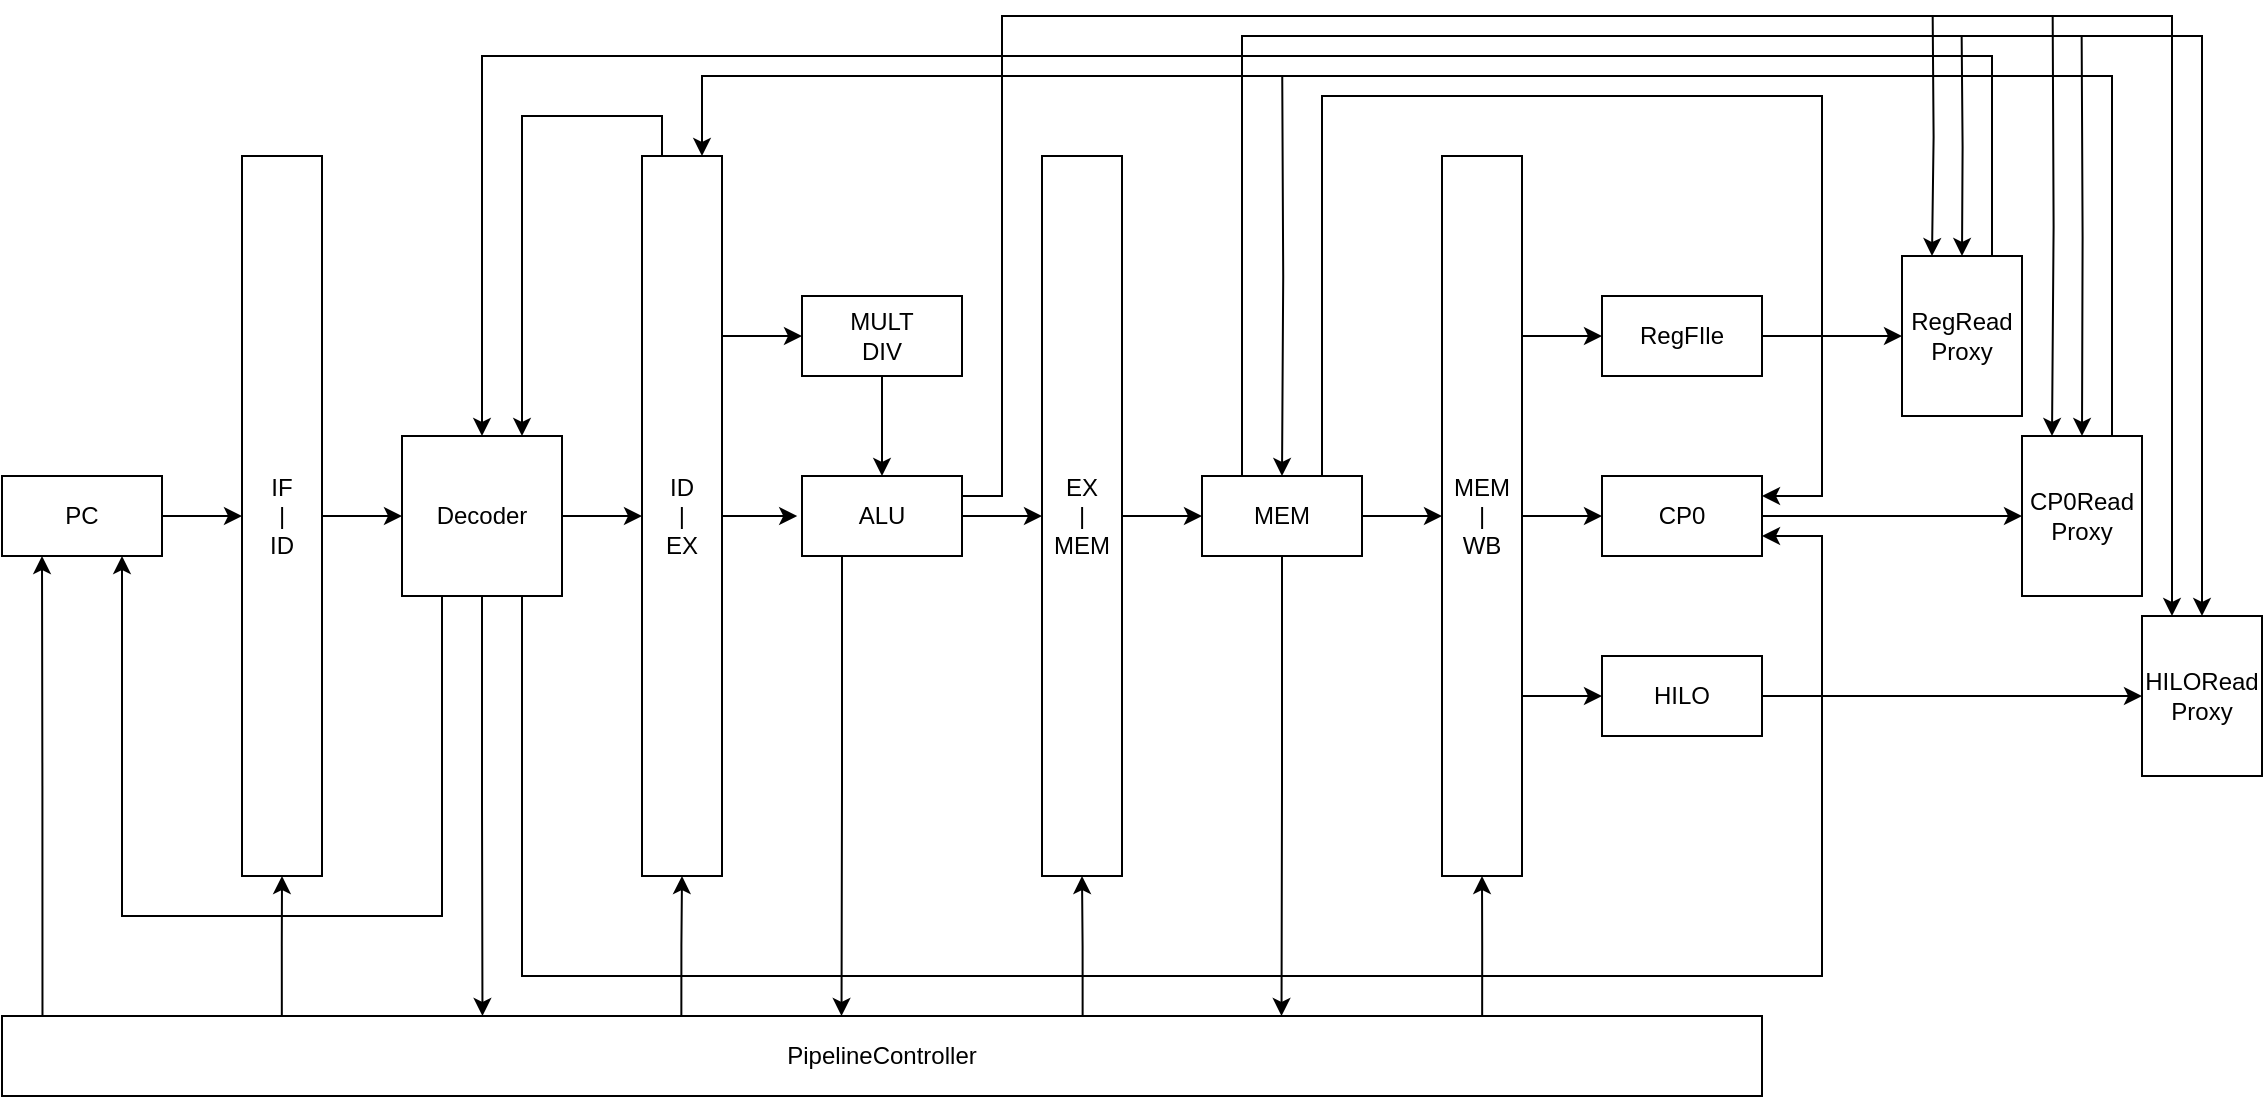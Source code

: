 <mxfile version="14.4.3" type="github">
  <diagram id="Vwi1EXBxK2TPIhp4Lb0i" name="Page-1">
    <mxGraphModel dx="760" dy="615" grid="1" gridSize="10" guides="1" tooltips="1" connect="1" arrows="1" fold="1" page="1" pageScale="1" pageWidth="1654" pageHeight="1169" math="0" shadow="0">
      <root>
        <mxCell id="0" />
        <mxCell id="1" parent="0" />
        <mxCell id="MmGtoHiQ9Y3kxAFWbWzb-1" value="PipelineController" style="rounded=0;whiteSpace=wrap;html=1;direction=south;" vertex="1" parent="1">
          <mxGeometry x="80" y="590" width="880" height="40" as="geometry" />
        </mxCell>
        <mxCell id="MmGtoHiQ9Y3kxAFWbWzb-15" style="edgeStyle=orthogonalEdgeStyle;rounded=0;orthogonalLoop=1;jettySize=auto;html=1;exitX=1;exitY=0.5;exitDx=0;exitDy=0;" edge="1" parent="1" source="MmGtoHiQ9Y3kxAFWbWzb-2" target="MmGtoHiQ9Y3kxAFWbWzb-3">
          <mxGeometry relative="1" as="geometry" />
        </mxCell>
        <mxCell id="MmGtoHiQ9Y3kxAFWbWzb-38" style="edgeStyle=orthogonalEdgeStyle;rounded=0;orthogonalLoop=1;jettySize=auto;html=1;exitX=0;exitY=0.977;exitDx=0;exitDy=0;entryX=0.25;entryY=1;entryDx=0;entryDy=0;exitPerimeter=0;" edge="1" parent="1" source="MmGtoHiQ9Y3kxAFWbWzb-1" target="MmGtoHiQ9Y3kxAFWbWzb-2">
          <mxGeometry relative="1" as="geometry" />
        </mxCell>
        <mxCell id="MmGtoHiQ9Y3kxAFWbWzb-2" value="PC" style="rounded=0;whiteSpace=wrap;html=1;" vertex="1" parent="1">
          <mxGeometry x="80" y="320" width="80" height="40" as="geometry" />
        </mxCell>
        <mxCell id="MmGtoHiQ9Y3kxAFWbWzb-16" style="edgeStyle=orthogonalEdgeStyle;rounded=0;orthogonalLoop=1;jettySize=auto;html=1;exitX=1;exitY=0.5;exitDx=0;exitDy=0;entryX=0;entryY=0.5;entryDx=0;entryDy=0;" edge="1" parent="1" source="MmGtoHiQ9Y3kxAFWbWzb-3" target="MmGtoHiQ9Y3kxAFWbWzb-7">
          <mxGeometry relative="1" as="geometry" />
        </mxCell>
        <mxCell id="MmGtoHiQ9Y3kxAFWbWzb-28" style="edgeStyle=orthogonalEdgeStyle;rounded=0;orthogonalLoop=1;jettySize=auto;html=1;exitX=0;exitY=0.841;exitDx=0;exitDy=0;entryX=0.5;entryY=1;entryDx=0;entryDy=0;exitPerimeter=0;" edge="1" parent="1" source="MmGtoHiQ9Y3kxAFWbWzb-1" target="MmGtoHiQ9Y3kxAFWbWzb-3">
          <mxGeometry relative="1" as="geometry" />
        </mxCell>
        <mxCell id="MmGtoHiQ9Y3kxAFWbWzb-3" value="IF&lt;br&gt;|&lt;br&gt;ID" style="rounded=0;whiteSpace=wrap;html=1;" vertex="1" parent="1">
          <mxGeometry x="200" y="160" width="40" height="360" as="geometry" />
        </mxCell>
        <mxCell id="MmGtoHiQ9Y3kxAFWbWzb-19" style="edgeStyle=orthogonalEdgeStyle;rounded=0;orthogonalLoop=1;jettySize=auto;html=1;exitX=1;exitY=0.25;exitDx=0;exitDy=0;entryX=0;entryY=0.5;entryDx=0;entryDy=0;" edge="1" parent="1" source="MmGtoHiQ9Y3kxAFWbWzb-4" target="MmGtoHiQ9Y3kxAFWbWzb-8">
          <mxGeometry relative="1" as="geometry" />
        </mxCell>
        <mxCell id="MmGtoHiQ9Y3kxAFWbWzb-20" style="edgeStyle=orthogonalEdgeStyle;rounded=0;orthogonalLoop=1;jettySize=auto;html=1;exitX=1;exitY=0.5;exitDx=0;exitDy=0;entryX=-0.03;entryY=0.482;entryDx=0;entryDy=0;entryPerimeter=0;" edge="1" parent="1" source="MmGtoHiQ9Y3kxAFWbWzb-4" target="MmGtoHiQ9Y3kxAFWbWzb-9">
          <mxGeometry relative="1" as="geometry" />
        </mxCell>
        <mxCell id="MmGtoHiQ9Y3kxAFWbWzb-29" style="edgeStyle=orthogonalEdgeStyle;rounded=0;orthogonalLoop=1;jettySize=auto;html=1;exitX=-0.01;exitY=0.614;exitDx=0;exitDy=0;entryX=0.5;entryY=1;entryDx=0;entryDy=0;exitPerimeter=0;" edge="1" parent="1" source="MmGtoHiQ9Y3kxAFWbWzb-1" target="MmGtoHiQ9Y3kxAFWbWzb-4">
          <mxGeometry relative="1" as="geometry" />
        </mxCell>
        <mxCell id="MmGtoHiQ9Y3kxAFWbWzb-39" style="edgeStyle=orthogonalEdgeStyle;rounded=0;orthogonalLoop=1;jettySize=auto;html=1;exitX=0.25;exitY=0;exitDx=0;exitDy=0;entryX=0.75;entryY=0;entryDx=0;entryDy=0;" edge="1" parent="1" source="MmGtoHiQ9Y3kxAFWbWzb-4" target="MmGtoHiQ9Y3kxAFWbWzb-7">
          <mxGeometry relative="1" as="geometry" />
        </mxCell>
        <mxCell id="MmGtoHiQ9Y3kxAFWbWzb-4" value="ID&lt;br&gt;|&lt;br&gt;EX" style="rounded=0;whiteSpace=wrap;html=1;" vertex="1" parent="1">
          <mxGeometry x="400" y="160" width="40" height="360" as="geometry" />
        </mxCell>
        <mxCell id="MmGtoHiQ9Y3kxAFWbWzb-23" style="edgeStyle=orthogonalEdgeStyle;rounded=0;orthogonalLoop=1;jettySize=auto;html=1;exitX=1;exitY=0.5;exitDx=0;exitDy=0;entryX=0;entryY=0.5;entryDx=0;entryDy=0;" edge="1" parent="1" source="MmGtoHiQ9Y3kxAFWbWzb-5" target="MmGtoHiQ9Y3kxAFWbWzb-10">
          <mxGeometry relative="1" as="geometry" />
        </mxCell>
        <mxCell id="MmGtoHiQ9Y3kxAFWbWzb-30" style="edgeStyle=orthogonalEdgeStyle;rounded=0;orthogonalLoop=1;jettySize=auto;html=1;exitX=-0.003;exitY=0.386;exitDx=0;exitDy=0;entryX=0.5;entryY=1;entryDx=0;entryDy=0;exitPerimeter=0;" edge="1" parent="1" source="MmGtoHiQ9Y3kxAFWbWzb-1" target="MmGtoHiQ9Y3kxAFWbWzb-5">
          <mxGeometry relative="1" as="geometry" />
        </mxCell>
        <mxCell id="MmGtoHiQ9Y3kxAFWbWzb-5" value="EX&lt;br&gt;|&lt;br&gt;MEM" style="rounded=0;whiteSpace=wrap;html=1;" vertex="1" parent="1">
          <mxGeometry x="600" y="160" width="40" height="360" as="geometry" />
        </mxCell>
        <mxCell id="MmGtoHiQ9Y3kxAFWbWzb-25" style="edgeStyle=orthogonalEdgeStyle;rounded=0;orthogonalLoop=1;jettySize=auto;html=1;exitX=1;exitY=0.5;exitDx=0;exitDy=0;entryX=0;entryY=0.5;entryDx=0;entryDy=0;" edge="1" parent="1" source="MmGtoHiQ9Y3kxAFWbWzb-6" target="MmGtoHiQ9Y3kxAFWbWzb-12">
          <mxGeometry relative="1" as="geometry" />
        </mxCell>
        <mxCell id="MmGtoHiQ9Y3kxAFWbWzb-26" style="edgeStyle=orthogonalEdgeStyle;rounded=0;orthogonalLoop=1;jettySize=auto;html=1;exitX=1;exitY=0.25;exitDx=0;exitDy=0;entryX=0;entryY=0.5;entryDx=0;entryDy=0;" edge="1" parent="1" source="MmGtoHiQ9Y3kxAFWbWzb-6" target="MmGtoHiQ9Y3kxAFWbWzb-11">
          <mxGeometry relative="1" as="geometry" />
        </mxCell>
        <mxCell id="MmGtoHiQ9Y3kxAFWbWzb-27" style="edgeStyle=orthogonalEdgeStyle;rounded=0;orthogonalLoop=1;jettySize=auto;html=1;exitX=1;exitY=0.75;exitDx=0;exitDy=0;entryX=0;entryY=0.5;entryDx=0;entryDy=0;" edge="1" parent="1" source="MmGtoHiQ9Y3kxAFWbWzb-6" target="MmGtoHiQ9Y3kxAFWbWzb-13">
          <mxGeometry relative="1" as="geometry" />
        </mxCell>
        <mxCell id="MmGtoHiQ9Y3kxAFWbWzb-40" style="edgeStyle=orthogonalEdgeStyle;rounded=0;orthogonalLoop=1;jettySize=auto;html=1;exitX=0;exitY=0.159;exitDx=0;exitDy=0;entryX=0.5;entryY=1;entryDx=0;entryDy=0;exitPerimeter=0;" edge="1" parent="1" source="MmGtoHiQ9Y3kxAFWbWzb-1" target="MmGtoHiQ9Y3kxAFWbWzb-6">
          <mxGeometry relative="1" as="geometry" />
        </mxCell>
        <mxCell id="MmGtoHiQ9Y3kxAFWbWzb-6" value="MEM&lt;br&gt;|&lt;br&gt;WB" style="rounded=0;whiteSpace=wrap;html=1;" vertex="1" parent="1">
          <mxGeometry x="800" y="160" width="40" height="360" as="geometry" />
        </mxCell>
        <mxCell id="MmGtoHiQ9Y3kxAFWbWzb-17" style="edgeStyle=orthogonalEdgeStyle;rounded=0;orthogonalLoop=1;jettySize=auto;html=1;exitX=1;exitY=0.5;exitDx=0;exitDy=0;entryX=0;entryY=0.5;entryDx=0;entryDy=0;" edge="1" parent="1" source="MmGtoHiQ9Y3kxAFWbWzb-7" target="MmGtoHiQ9Y3kxAFWbWzb-4">
          <mxGeometry relative="1" as="geometry" />
        </mxCell>
        <mxCell id="MmGtoHiQ9Y3kxAFWbWzb-36" style="edgeStyle=orthogonalEdgeStyle;rounded=0;orthogonalLoop=1;jettySize=auto;html=1;exitX=0.5;exitY=1;exitDx=0;exitDy=0;entryX=0;entryY=0.727;entryDx=0;entryDy=0;entryPerimeter=0;" edge="1" parent="1" source="MmGtoHiQ9Y3kxAFWbWzb-7" target="MmGtoHiQ9Y3kxAFWbWzb-1">
          <mxGeometry relative="1" as="geometry" />
        </mxCell>
        <mxCell id="MmGtoHiQ9Y3kxAFWbWzb-37" style="edgeStyle=orthogonalEdgeStyle;rounded=0;orthogonalLoop=1;jettySize=auto;html=1;exitX=0.25;exitY=1;exitDx=0;exitDy=0;entryX=0.75;entryY=1;entryDx=0;entryDy=0;" edge="1" parent="1" source="MmGtoHiQ9Y3kxAFWbWzb-7" target="MmGtoHiQ9Y3kxAFWbWzb-2">
          <mxGeometry relative="1" as="geometry">
            <Array as="points">
              <mxPoint x="300" y="540" />
              <mxPoint x="140" y="540" />
            </Array>
          </mxGeometry>
        </mxCell>
        <mxCell id="MmGtoHiQ9Y3kxAFWbWzb-41" style="edgeStyle=orthogonalEdgeStyle;rounded=0;orthogonalLoop=1;jettySize=auto;html=1;exitX=0.75;exitY=1;exitDx=0;exitDy=0;entryX=1;entryY=0.75;entryDx=0;entryDy=0;" edge="1" parent="1" source="MmGtoHiQ9Y3kxAFWbWzb-7" target="MmGtoHiQ9Y3kxAFWbWzb-12">
          <mxGeometry relative="1" as="geometry">
            <Array as="points">
              <mxPoint x="340" y="570" />
              <mxPoint x="990" y="570" />
              <mxPoint x="990" y="350" />
            </Array>
          </mxGeometry>
        </mxCell>
        <mxCell id="MmGtoHiQ9Y3kxAFWbWzb-7" value="Decoder" style="rounded=0;whiteSpace=wrap;html=1;" vertex="1" parent="1">
          <mxGeometry x="280" y="300" width="80" height="80" as="geometry" />
        </mxCell>
        <mxCell id="MmGtoHiQ9Y3kxAFWbWzb-21" style="edgeStyle=orthogonalEdgeStyle;rounded=0;orthogonalLoop=1;jettySize=auto;html=1;exitX=0.5;exitY=1;exitDx=0;exitDy=0;entryX=0.5;entryY=0;entryDx=0;entryDy=0;" edge="1" parent="1" source="MmGtoHiQ9Y3kxAFWbWzb-8" target="MmGtoHiQ9Y3kxAFWbWzb-9">
          <mxGeometry relative="1" as="geometry" />
        </mxCell>
        <mxCell id="MmGtoHiQ9Y3kxAFWbWzb-8" value="MULT&lt;br&gt;DIV" style="rounded=0;whiteSpace=wrap;html=1;" vertex="1" parent="1">
          <mxGeometry x="480" y="230" width="80" height="40" as="geometry" />
        </mxCell>
        <mxCell id="MmGtoHiQ9Y3kxAFWbWzb-22" style="edgeStyle=orthogonalEdgeStyle;rounded=0;orthogonalLoop=1;jettySize=auto;html=1;exitX=1;exitY=0.5;exitDx=0;exitDy=0;entryX=0;entryY=0.5;entryDx=0;entryDy=0;" edge="1" parent="1" source="MmGtoHiQ9Y3kxAFWbWzb-9" target="MmGtoHiQ9Y3kxAFWbWzb-5">
          <mxGeometry relative="1" as="geometry" />
        </mxCell>
        <mxCell id="MmGtoHiQ9Y3kxAFWbWzb-34" style="edgeStyle=orthogonalEdgeStyle;rounded=0;orthogonalLoop=1;jettySize=auto;html=1;exitX=0.25;exitY=1;exitDx=0;exitDy=0;entryX=0;entryY=0.523;entryDx=0;entryDy=0;entryPerimeter=0;" edge="1" parent="1" source="MmGtoHiQ9Y3kxAFWbWzb-9" target="MmGtoHiQ9Y3kxAFWbWzb-1">
          <mxGeometry relative="1" as="geometry" />
        </mxCell>
        <mxCell id="MmGtoHiQ9Y3kxAFWbWzb-57" style="edgeStyle=orthogonalEdgeStyle;rounded=0;orthogonalLoop=1;jettySize=auto;html=1;exitX=1;exitY=0.25;exitDx=0;exitDy=0;entryX=0.25;entryY=0;entryDx=0;entryDy=0;" edge="1" parent="1" source="MmGtoHiQ9Y3kxAFWbWzb-9" target="MmGtoHiQ9Y3kxAFWbWzb-53">
          <mxGeometry relative="1" as="geometry">
            <mxPoint x="1170" y="370" as="targetPoint" />
            <Array as="points">
              <mxPoint x="580" y="330" />
              <mxPoint x="580" y="90" />
              <mxPoint x="1165" y="90" />
            </Array>
          </mxGeometry>
        </mxCell>
        <mxCell id="MmGtoHiQ9Y3kxAFWbWzb-9" value="ALU" style="rounded=0;whiteSpace=wrap;html=1;" vertex="1" parent="1">
          <mxGeometry x="480" y="320" width="80" height="40" as="geometry" />
        </mxCell>
        <mxCell id="MmGtoHiQ9Y3kxAFWbWzb-24" style="edgeStyle=orthogonalEdgeStyle;rounded=0;orthogonalLoop=1;jettySize=auto;html=1;exitX=1;exitY=0.5;exitDx=0;exitDy=0;entryX=0;entryY=0.5;entryDx=0;entryDy=0;" edge="1" parent="1" source="MmGtoHiQ9Y3kxAFWbWzb-10" target="MmGtoHiQ9Y3kxAFWbWzb-6">
          <mxGeometry relative="1" as="geometry" />
        </mxCell>
        <mxCell id="MmGtoHiQ9Y3kxAFWbWzb-59" style="edgeStyle=orthogonalEdgeStyle;rounded=0;orthogonalLoop=1;jettySize=auto;html=1;exitX=0.25;exitY=0;exitDx=0;exitDy=0;entryX=0.5;entryY=0;entryDx=0;entryDy=0;" edge="1" parent="1" source="MmGtoHiQ9Y3kxAFWbWzb-10" target="MmGtoHiQ9Y3kxAFWbWzb-53">
          <mxGeometry relative="1" as="geometry">
            <Array as="points">
              <mxPoint x="700" y="100" />
              <mxPoint x="1180" y="100" />
            </Array>
          </mxGeometry>
        </mxCell>
        <mxCell id="MmGtoHiQ9Y3kxAFWbWzb-68" style="edgeStyle=orthogonalEdgeStyle;rounded=0;orthogonalLoop=1;jettySize=auto;html=1;exitX=0.5;exitY=0;exitDx=0;exitDy=0;entryX=0.5;entryY=0;entryDx=0;entryDy=0;" edge="1" parent="1" target="MmGtoHiQ9Y3kxAFWbWzb-10">
          <mxGeometry relative="1" as="geometry">
            <mxPoint x="720.118" y="120" as="sourcePoint" />
          </mxGeometry>
        </mxCell>
        <mxCell id="MmGtoHiQ9Y3kxAFWbWzb-71" style="edgeStyle=orthogonalEdgeStyle;rounded=0;orthogonalLoop=1;jettySize=auto;html=1;exitX=0.5;exitY=1;exitDx=0;exitDy=0;entryX=0;entryY=0.273;entryDx=0;entryDy=0;entryPerimeter=0;" edge="1" parent="1" source="MmGtoHiQ9Y3kxAFWbWzb-10" target="MmGtoHiQ9Y3kxAFWbWzb-1">
          <mxGeometry relative="1" as="geometry" />
        </mxCell>
        <mxCell id="MmGtoHiQ9Y3kxAFWbWzb-72" style="edgeStyle=orthogonalEdgeStyle;rounded=0;orthogonalLoop=1;jettySize=auto;html=1;exitX=0.75;exitY=0;exitDx=0;exitDy=0;entryX=1;entryY=0.25;entryDx=0;entryDy=0;" edge="1" parent="1" source="MmGtoHiQ9Y3kxAFWbWzb-10" target="MmGtoHiQ9Y3kxAFWbWzb-12">
          <mxGeometry relative="1" as="geometry">
            <Array as="points">
              <mxPoint x="740" y="130" />
              <mxPoint x="990" y="130" />
              <mxPoint x="990" y="330" />
            </Array>
          </mxGeometry>
        </mxCell>
        <mxCell id="MmGtoHiQ9Y3kxAFWbWzb-10" value="MEM" style="rounded=0;whiteSpace=wrap;html=1;" vertex="1" parent="1">
          <mxGeometry x="680" y="320" width="80" height="40" as="geometry" />
        </mxCell>
        <mxCell id="MmGtoHiQ9Y3kxAFWbWzb-55" style="edgeStyle=orthogonalEdgeStyle;rounded=0;orthogonalLoop=1;jettySize=auto;html=1;exitX=1;exitY=0.5;exitDx=0;exitDy=0;entryX=0;entryY=0.5;entryDx=0;entryDy=0;" edge="1" parent="1" source="MmGtoHiQ9Y3kxAFWbWzb-11" target="MmGtoHiQ9Y3kxAFWbWzb-48">
          <mxGeometry relative="1" as="geometry" />
        </mxCell>
        <mxCell id="MmGtoHiQ9Y3kxAFWbWzb-11" value="RegFIle" style="rounded=0;whiteSpace=wrap;html=1;" vertex="1" parent="1">
          <mxGeometry x="880" y="230" width="80" height="40" as="geometry" />
        </mxCell>
        <mxCell id="MmGtoHiQ9Y3kxAFWbWzb-54" style="edgeStyle=orthogonalEdgeStyle;rounded=0;orthogonalLoop=1;jettySize=auto;html=1;exitX=1;exitY=0.5;exitDx=0;exitDy=0;entryX=0;entryY=0.5;entryDx=0;entryDy=0;" edge="1" parent="1" source="MmGtoHiQ9Y3kxAFWbWzb-12" target="MmGtoHiQ9Y3kxAFWbWzb-52">
          <mxGeometry relative="1" as="geometry" />
        </mxCell>
        <mxCell id="MmGtoHiQ9Y3kxAFWbWzb-12" value="CP0" style="rounded=0;whiteSpace=wrap;html=1;" vertex="1" parent="1">
          <mxGeometry x="880" y="320" width="80" height="40" as="geometry" />
        </mxCell>
        <mxCell id="MmGtoHiQ9Y3kxAFWbWzb-56" style="edgeStyle=orthogonalEdgeStyle;rounded=0;orthogonalLoop=1;jettySize=auto;html=1;exitX=1;exitY=0.5;exitDx=0;exitDy=0;entryX=0;entryY=0.5;entryDx=0;entryDy=0;" edge="1" parent="1" source="MmGtoHiQ9Y3kxAFWbWzb-13" target="MmGtoHiQ9Y3kxAFWbWzb-53">
          <mxGeometry relative="1" as="geometry" />
        </mxCell>
        <mxCell id="MmGtoHiQ9Y3kxAFWbWzb-13" value="HILO" style="rounded=0;whiteSpace=wrap;html=1;" vertex="1" parent="1">
          <mxGeometry x="880" y="410" width="80" height="40" as="geometry" />
        </mxCell>
        <mxCell id="MmGtoHiQ9Y3kxAFWbWzb-61" style="edgeStyle=orthogonalEdgeStyle;rounded=0;orthogonalLoop=1;jettySize=auto;html=1;exitX=0.25;exitY=0;exitDx=0;exitDy=0;entryX=0.25;entryY=0;entryDx=0;entryDy=0;" edge="1" parent="1" target="MmGtoHiQ9Y3kxAFWbWzb-48">
          <mxGeometry relative="1" as="geometry">
            <mxPoint x="1045.345" y="90" as="sourcePoint" />
          </mxGeometry>
        </mxCell>
        <mxCell id="MmGtoHiQ9Y3kxAFWbWzb-62" style="edgeStyle=orthogonalEdgeStyle;rounded=0;orthogonalLoop=1;jettySize=auto;html=1;exitX=0.5;exitY=0;exitDx=0;exitDy=0;entryX=0.5;entryY=0;entryDx=0;entryDy=0;" edge="1" parent="1" target="MmGtoHiQ9Y3kxAFWbWzb-48">
          <mxGeometry relative="1" as="geometry">
            <mxPoint x="1059.828" y="100" as="sourcePoint" />
          </mxGeometry>
        </mxCell>
        <mxCell id="MmGtoHiQ9Y3kxAFWbWzb-66" style="edgeStyle=orthogonalEdgeStyle;rounded=0;orthogonalLoop=1;jettySize=auto;html=1;exitX=0.75;exitY=0;exitDx=0;exitDy=0;entryX=0.5;entryY=0;entryDx=0;entryDy=0;" edge="1" parent="1" source="MmGtoHiQ9Y3kxAFWbWzb-48" target="MmGtoHiQ9Y3kxAFWbWzb-7">
          <mxGeometry relative="1" as="geometry">
            <Array as="points">
              <mxPoint x="1075" y="110" />
              <mxPoint x="320" y="110" />
            </Array>
          </mxGeometry>
        </mxCell>
        <mxCell id="MmGtoHiQ9Y3kxAFWbWzb-48" value="RegRead&lt;br&gt;Proxy" style="rounded=0;whiteSpace=wrap;html=1;" vertex="1" parent="1">
          <mxGeometry x="1030" y="210" width="60" height="80" as="geometry" />
        </mxCell>
        <mxCell id="MmGtoHiQ9Y3kxAFWbWzb-64" style="edgeStyle=orthogonalEdgeStyle;rounded=0;orthogonalLoop=1;jettySize=auto;html=1;exitX=0.25;exitY=0;exitDx=0;exitDy=0;entryX=0.25;entryY=0;entryDx=0;entryDy=0;" edge="1" parent="1" target="MmGtoHiQ9Y3kxAFWbWzb-52">
          <mxGeometry relative="1" as="geometry">
            <mxPoint x="1105.345" y="90" as="sourcePoint" />
          </mxGeometry>
        </mxCell>
        <mxCell id="MmGtoHiQ9Y3kxAFWbWzb-65" style="edgeStyle=orthogonalEdgeStyle;rounded=0;orthogonalLoop=1;jettySize=auto;html=1;exitX=0.5;exitY=0;exitDx=0;exitDy=0;entryX=0.5;entryY=0;entryDx=0;entryDy=0;" edge="1" parent="1" target="MmGtoHiQ9Y3kxAFWbWzb-52">
          <mxGeometry relative="1" as="geometry">
            <mxPoint x="1119.828" y="100" as="sourcePoint" />
          </mxGeometry>
        </mxCell>
        <mxCell id="MmGtoHiQ9Y3kxAFWbWzb-67" style="edgeStyle=orthogonalEdgeStyle;rounded=0;orthogonalLoop=1;jettySize=auto;html=1;exitX=0.75;exitY=0;exitDx=0;exitDy=0;entryX=0.75;entryY=0;entryDx=0;entryDy=0;" edge="1" parent="1" source="MmGtoHiQ9Y3kxAFWbWzb-52" target="MmGtoHiQ9Y3kxAFWbWzb-4">
          <mxGeometry relative="1" as="geometry">
            <Array as="points">
              <mxPoint x="1135" y="120" />
              <mxPoint x="430" y="120" />
            </Array>
          </mxGeometry>
        </mxCell>
        <mxCell id="MmGtoHiQ9Y3kxAFWbWzb-52" value="CP0Read&lt;br&gt;Proxy" style="rounded=0;whiteSpace=wrap;html=1;" vertex="1" parent="1">
          <mxGeometry x="1090" y="300" width="60" height="80" as="geometry" />
        </mxCell>
        <mxCell id="MmGtoHiQ9Y3kxAFWbWzb-53" value="HILORead&lt;br&gt;Proxy" style="rounded=0;whiteSpace=wrap;html=1;" vertex="1" parent="1">
          <mxGeometry x="1150" y="390" width="60" height="80" as="geometry" />
        </mxCell>
      </root>
    </mxGraphModel>
  </diagram>
</mxfile>
